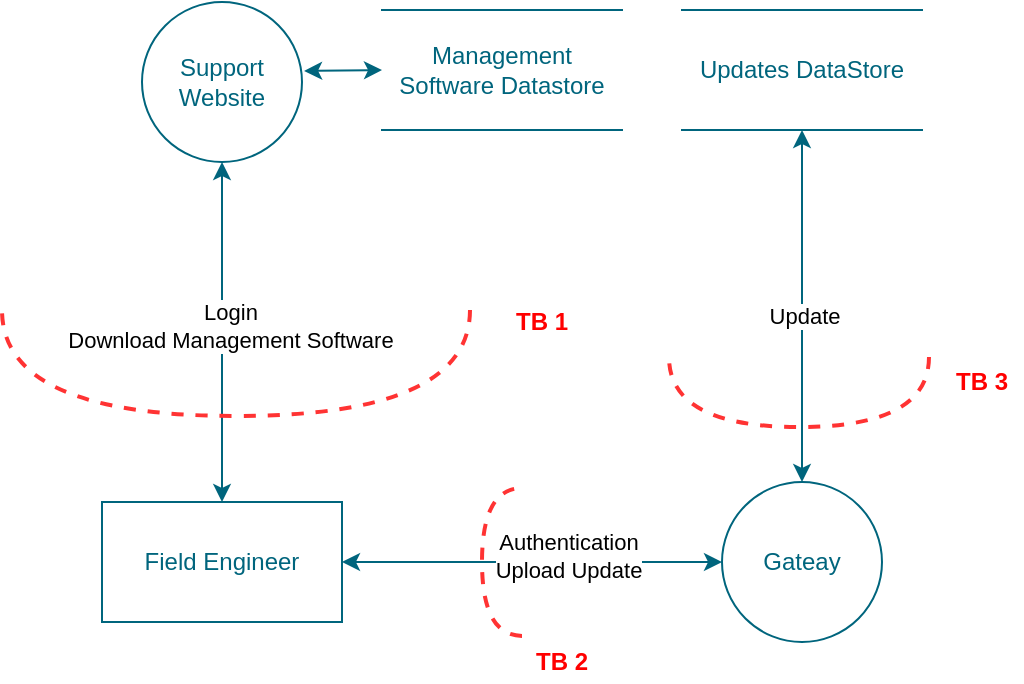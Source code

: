 <mxfile version="20.4.2" type="github">
  <diagram id="aPPEzUzkIl8WrXcZ_T5t" name="Page-1">
    <mxGraphModel dx="1186" dy="768" grid="1" gridSize="10" guides="1" tooltips="1" connect="1" arrows="1" fold="1" page="1" pageScale="1" pageWidth="1169" pageHeight="827" math="0" shadow="0">
      <root>
        <mxCell id="0" />
        <mxCell id="1" parent="0" />
        <mxCell id="9L6gd60OxQV_9YftvQsY-1" value="Updates DataStore" style="shape=partialRectangle;whiteSpace=wrap;html=1;left=0;right=0;fillColor=none;strokeColor=#00657D;fontColor=#00657D;" vertex="1" parent="1">
          <mxGeometry x="350" y="84" width="120" height="60" as="geometry" />
        </mxCell>
        <mxCell id="9L6gd60OxQV_9YftvQsY-6" value="Field Engineer" style="rounded=0;whiteSpace=wrap;html=1;strokeColor=#00657D;fontColor=#00657D;" vertex="1" parent="1">
          <mxGeometry x="60" y="330" width="120" height="60" as="geometry" />
        </mxCell>
        <mxCell id="9L6gd60OxQV_9YftvQsY-12" value="Support Website" style="ellipse;whiteSpace=wrap;html=1;aspect=fixed;strokeColor=#00657D;fontColor=#00657D;" vertex="1" parent="1">
          <mxGeometry x="80" y="80" width="80" height="80" as="geometry" />
        </mxCell>
        <mxCell id="9L6gd60OxQV_9YftvQsY-14" value="" style="endArrow=classic;startArrow=classic;html=1;fontColor=#00657D;strokeColor=#00657D;rounded=0;exitX=0.5;exitY=0;exitDx=0;exitDy=0;entryX=0.5;entryY=1;entryDx=0;entryDy=0;" edge="1" parent="1" source="9L6gd60OxQV_9YftvQsY-6" target="9L6gd60OxQV_9YftvQsY-12">
          <mxGeometry width="50" height="50" relative="1" as="geometry">
            <mxPoint x="210" y="420" as="sourcePoint" />
            <mxPoint x="290" y="340" as="targetPoint" />
          </mxGeometry>
        </mxCell>
        <mxCell id="9L6gd60OxQV_9YftvQsY-48" value="Login&lt;br&gt;Download Management Software" style="edgeLabel;html=1;align=center;verticalAlign=middle;resizable=0;points=[];" vertex="1" connectable="0" parent="9L6gd60OxQV_9YftvQsY-14">
          <mxGeometry x="0.033" y="-4" relative="1" as="geometry">
            <mxPoint as="offset" />
          </mxGeometry>
        </mxCell>
        <mxCell id="9L6gd60OxQV_9YftvQsY-23" value="Management Software Datastore" style="shape=partialRectangle;whiteSpace=wrap;html=1;left=0;right=0;fillColor=none;strokeColor=#00657D;fontColor=#00657D;" vertex="1" parent="1">
          <mxGeometry x="200" y="84" width="120" height="60" as="geometry" />
        </mxCell>
        <mxCell id="9L6gd60OxQV_9YftvQsY-25" value="" style="endArrow=classic;startArrow=classic;html=1;fontColor=#00657D;strokeColor=#00657D;rounded=0;exitX=1;exitY=0.5;exitDx=0;exitDy=0;entryX=0;entryY=0.5;entryDx=0;entryDy=0;" edge="1" parent="1" source="9L6gd60OxQV_9YftvQsY-6" target="9L6gd60OxQV_9YftvQsY-51">
          <mxGeometry width="50" height="50" relative="1" as="geometry">
            <mxPoint x="190" y="370" as="sourcePoint" />
            <mxPoint x="330" y="414" as="targetPoint" />
          </mxGeometry>
        </mxCell>
        <mxCell id="9L6gd60OxQV_9YftvQsY-52" value="Authentication&lt;br&gt;Upload Update" style="edgeLabel;html=1;align=center;verticalAlign=middle;resizable=0;points=[];" vertex="1" connectable="0" parent="9L6gd60OxQV_9YftvQsY-25">
          <mxGeometry x="0.182" y="3" relative="1" as="geometry">
            <mxPoint as="offset" />
          </mxGeometry>
        </mxCell>
        <mxCell id="9L6gd60OxQV_9YftvQsY-29" value="" style="endArrow=classic;startArrow=classic;html=1;fontColor=#00657D;strokeColor=#00657D;rounded=0;entryX=0.5;entryY=1;entryDx=0;entryDy=0;exitX=0.5;exitY=0;exitDx=0;exitDy=0;" edge="1" parent="1" source="9L6gd60OxQV_9YftvQsY-51" target="9L6gd60OxQV_9YftvQsY-1">
          <mxGeometry width="50" height="50" relative="1" as="geometry">
            <mxPoint x="440" y="410" as="sourcePoint" />
            <mxPoint x="440" y="330" as="targetPoint" />
          </mxGeometry>
        </mxCell>
        <mxCell id="9L6gd60OxQV_9YftvQsY-45" value="Update" style="edgeLabel;html=1;align=center;verticalAlign=middle;resizable=0;points=[];" vertex="1" connectable="0" parent="9L6gd60OxQV_9YftvQsY-29">
          <mxGeometry x="-0.05" y="-1" relative="1" as="geometry">
            <mxPoint as="offset" />
          </mxGeometry>
        </mxCell>
        <mxCell id="9L6gd60OxQV_9YftvQsY-31" value="" style="endArrow=classic;startArrow=classic;html=1;fontColor=#00657D;strokeColor=#00657D;rounded=0;entryX=0;entryY=0.5;entryDx=0;entryDy=0;exitX=1.013;exitY=0.431;exitDx=0;exitDy=0;exitPerimeter=0;" edge="1" parent="1" source="9L6gd60OxQV_9YftvQsY-12" target="9L6gd60OxQV_9YftvQsY-23">
          <mxGeometry width="50" height="50" relative="1" as="geometry">
            <mxPoint x="190" y="60" as="sourcePoint" />
            <mxPoint x="300" y="110" as="targetPoint" />
          </mxGeometry>
        </mxCell>
        <mxCell id="9L6gd60OxQV_9YftvQsY-33" value="" style="shape=requiredInterface;html=1;verticalLabelPosition=bottom;dashed=1;strokeColor=#FF3333;strokeWidth=2;fillColor=none;fontColor=#FF3333;align=left;rotation=90;" vertex="1" parent="1">
          <mxGeometry x="100.5" y="143.5" width="53" height="234" as="geometry" />
        </mxCell>
        <mxCell id="9L6gd60OxQV_9YftvQsY-34" value="&lt;font color=&quot;#ff0000&quot;&gt;&lt;b&gt;TB 1&lt;/b&gt;&lt;/font&gt;" style="text;html=1;strokeColor=none;fillColor=none;align=center;verticalAlign=middle;whiteSpace=wrap;rounded=0;" vertex="1" parent="1">
          <mxGeometry x="260" y="230" width="40" height="20" as="geometry" />
        </mxCell>
        <mxCell id="9L6gd60OxQV_9YftvQsY-37" value="" style="shape=requiredInterface;html=1;verticalLabelPosition=bottom;dashed=1;strokeColor=#FF3333;strokeWidth=2;fillColor=none;fontColor=#FF3333;align=left;rotation=-180;" vertex="1" parent="1">
          <mxGeometry x="250" y="323.06" width="20" height="73.88" as="geometry" />
        </mxCell>
        <mxCell id="9L6gd60OxQV_9YftvQsY-38" value="&lt;font color=&quot;#ff0000&quot;&gt;&lt;b&gt;TB 2&lt;br&gt;&lt;/b&gt;&lt;/font&gt;" style="text;html=1;strokeColor=none;fillColor=none;align=center;verticalAlign=middle;whiteSpace=wrap;rounded=0;" vertex="1" parent="1">
          <mxGeometry x="270" y="400" width="40" height="20" as="geometry" />
        </mxCell>
        <mxCell id="9L6gd60OxQV_9YftvQsY-39" value="" style="shape=requiredInterface;html=1;verticalLabelPosition=bottom;dashed=1;strokeColor=#FF3333;strokeWidth=2;fillColor=none;fontColor=#FF3333;align=left;rotation=90;" vertex="1" parent="1">
          <mxGeometry x="391" y="210" width="35" height="130" as="geometry" />
        </mxCell>
        <mxCell id="9L6gd60OxQV_9YftvQsY-40" value="&lt;font color=&quot;#ff0000&quot;&gt;&lt;b&gt;TB 3&lt;br&gt;&lt;/b&gt;&lt;/font&gt;" style="text;html=1;strokeColor=none;fillColor=none;align=center;verticalAlign=middle;whiteSpace=wrap;rounded=0;" vertex="1" parent="1">
          <mxGeometry x="480" y="260" width="40" height="20" as="geometry" />
        </mxCell>
        <mxCell id="9L6gd60OxQV_9YftvQsY-51" value="Gateay&lt;br&gt;" style="ellipse;whiteSpace=wrap;html=1;aspect=fixed;strokeColor=#00657D;fontColor=#00657D;" vertex="1" parent="1">
          <mxGeometry x="370" y="320" width="80" height="80" as="geometry" />
        </mxCell>
      </root>
    </mxGraphModel>
  </diagram>
</mxfile>
